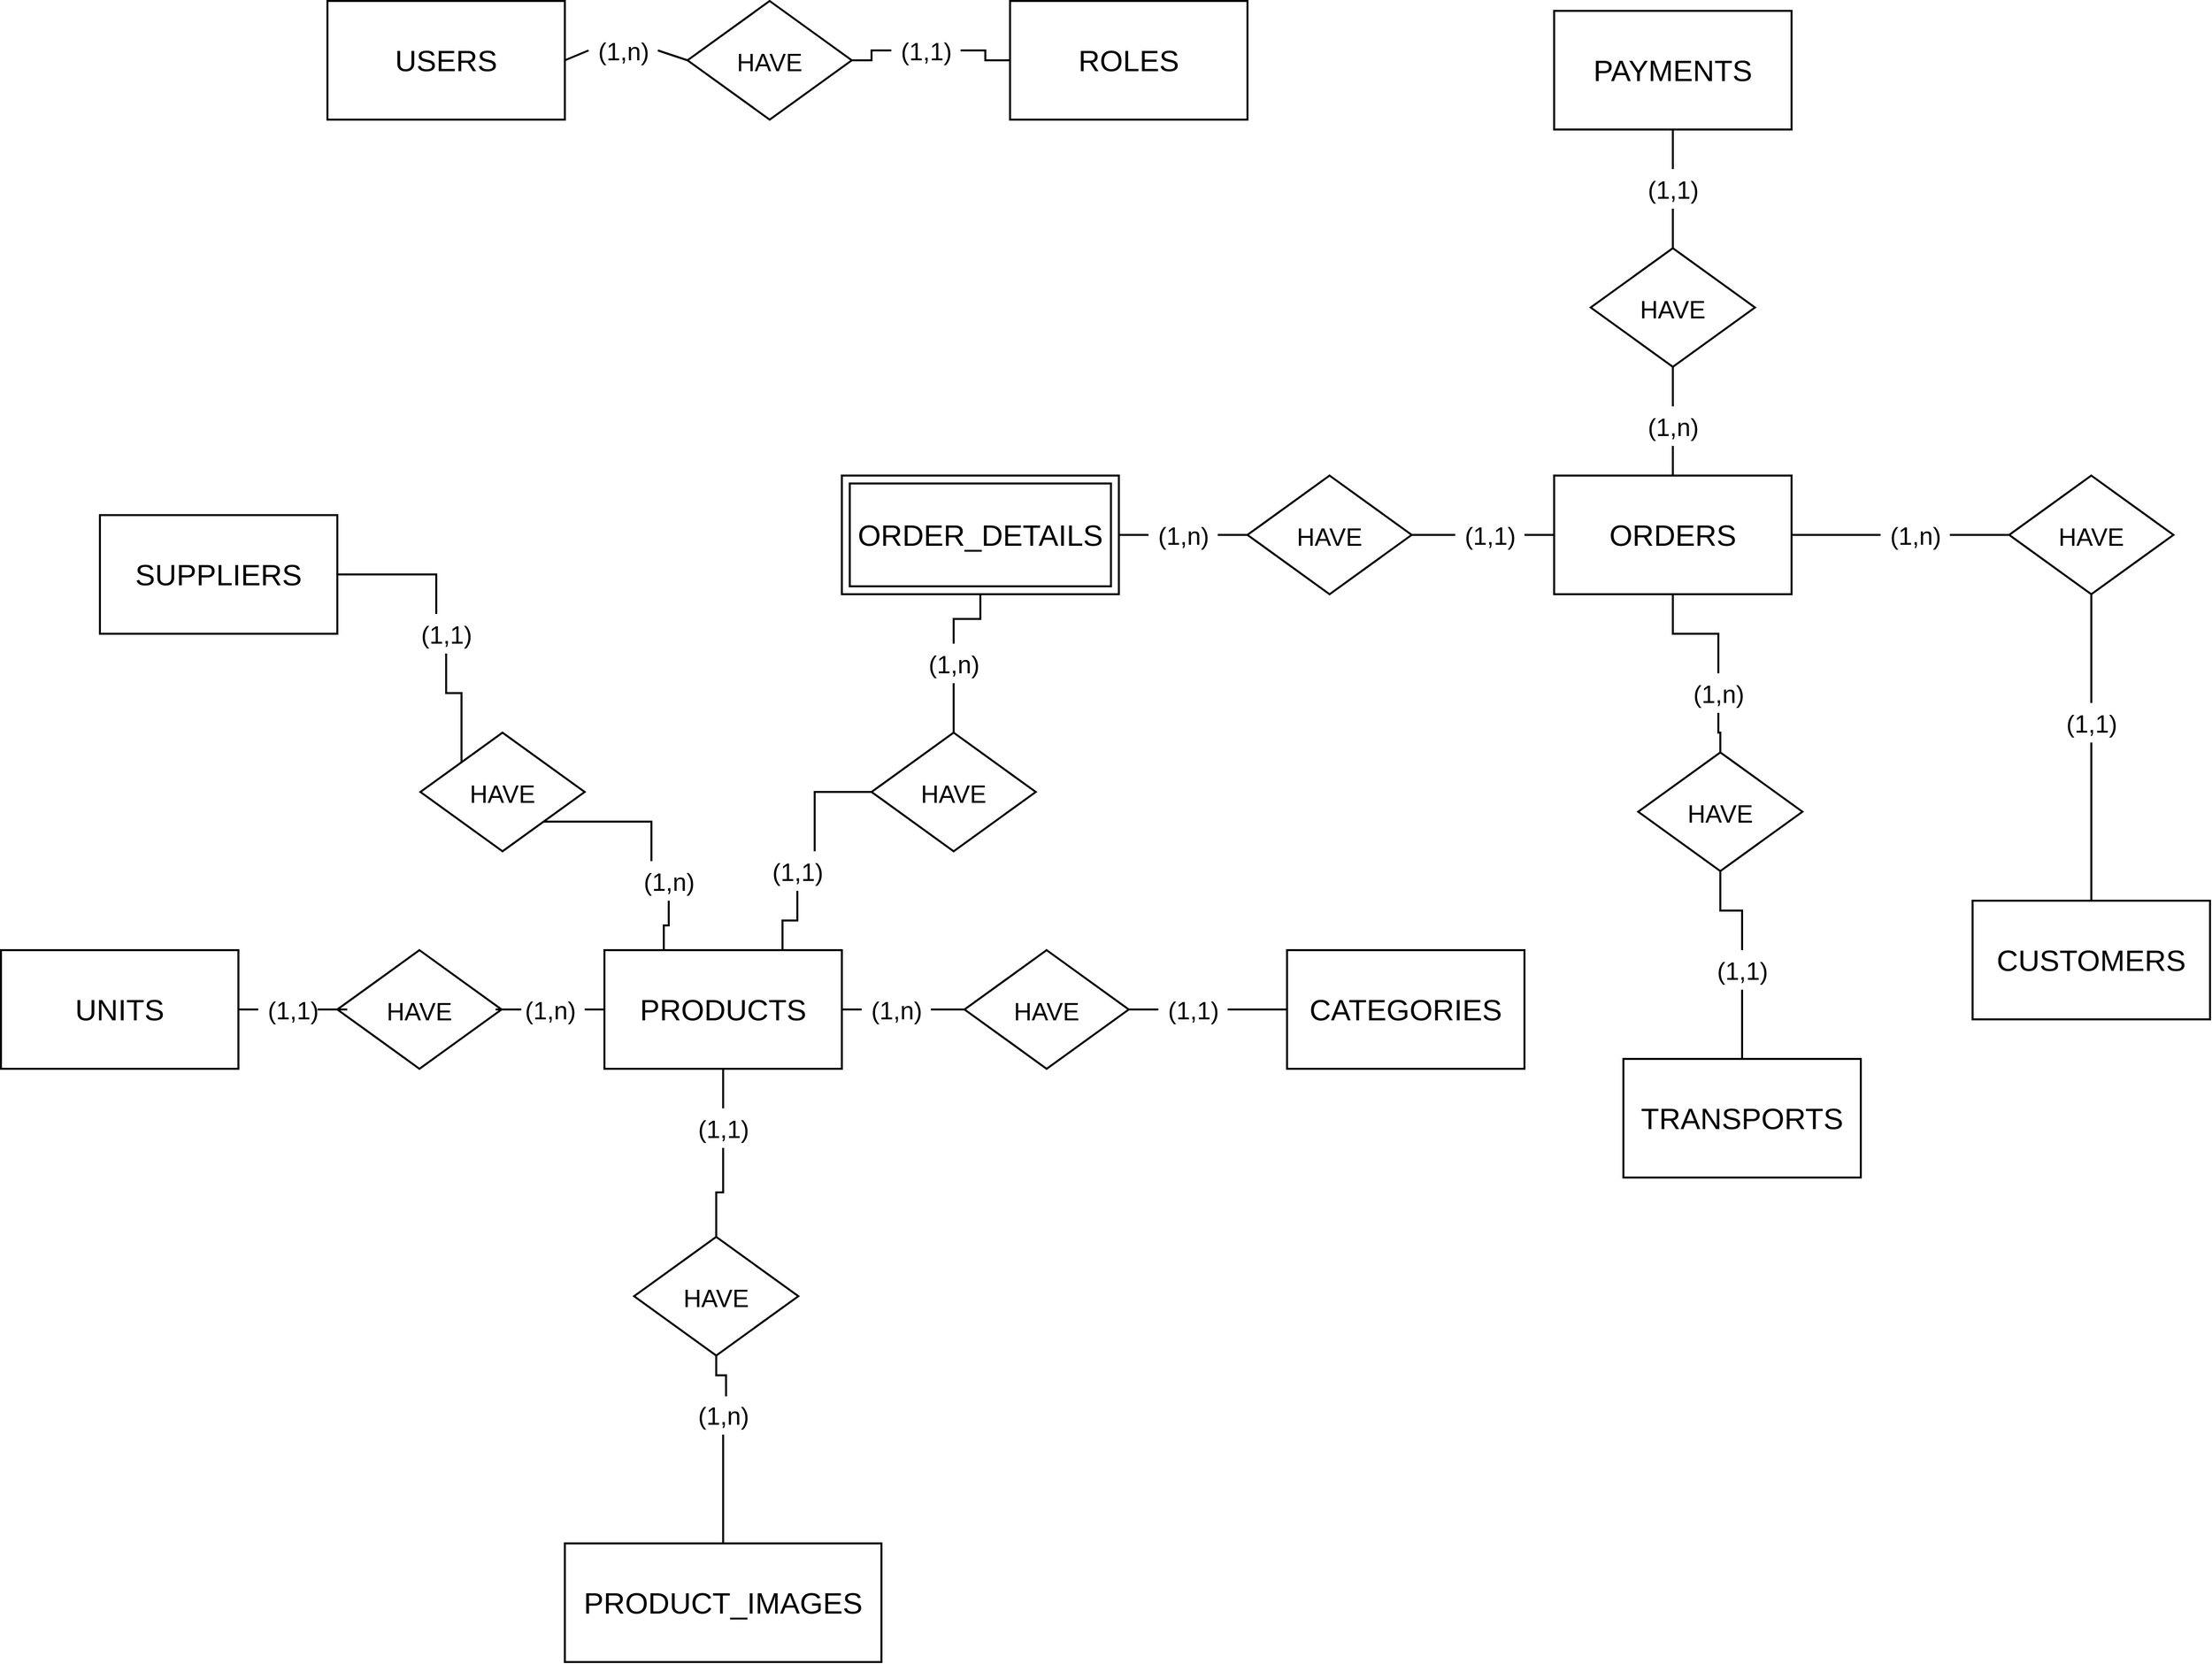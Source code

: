 <mxfile version="18.1.3" type="google"><diagram id="C5RBs43oDa-KdzZeNtuy" name="Page-1"><mxGraphModel grid="1" page="1" gridSize="10" guides="1" tooltips="1" connect="1" arrows="1" fold="1" pageScale="1" pageWidth="827" pageHeight="1169" math="0" shadow="0"><root><mxCell id="WIyWlLk6GJQsqaUBKTNV-0"/><mxCell id="WIyWlLk6GJQsqaUBKTNV-1" parent="WIyWlLk6GJQsqaUBKTNV-0"/><mxCell id="iuFUsvB5IGzoAzIrO7_S-29" value="&lt;font style=&quot;font-size: 30px;&quot;&gt;USERS&lt;/font&gt;" style="rounded=0;whiteSpace=wrap;html=1;strokeWidth=2;" vertex="1" parent="WIyWlLk6GJQsqaUBKTNV-1"><mxGeometry x="-130" y="400" width="240" height="120" as="geometry"/></mxCell><mxCell id="iuFUsvB5IGzoAzIrO7_S-30" value="&lt;span style=&quot;font-size: 30px;&quot;&gt;ROLES&lt;/span&gt;" style="rounded=0;whiteSpace=wrap;html=1;strokeWidth=2;" vertex="1" parent="WIyWlLk6GJQsqaUBKTNV-1"><mxGeometry x="560" y="400" width="240" height="120" as="geometry"/></mxCell><mxCell id="iuFUsvB5IGzoAzIrO7_S-32" value="&lt;span style=&quot;font-size: 30px;&quot;&gt;CATEGORIES&lt;/span&gt;" style="rounded=0;whiteSpace=wrap;html=1;strokeWidth=2;" vertex="1" parent="WIyWlLk6GJQsqaUBKTNV-1"><mxGeometry x="840" y="1360" width="240" height="120" as="geometry"/></mxCell><mxCell id="iuFUsvB5IGzoAzIrO7_S-33" value="&lt;span style=&quot;font-size: 30px;&quot;&gt;UNITS&lt;/span&gt;" style="rounded=0;whiteSpace=wrap;html=1;strokeWidth=2;" vertex="1" parent="WIyWlLk6GJQsqaUBKTNV-1"><mxGeometry x="-460" y="1360" width="240" height="120" as="geometry"/></mxCell><mxCell id="iuFUsvB5IGzoAzIrO7_S-34" value="&lt;span style=&quot;font-size: 30px;&quot;&gt;PRODUCTS&lt;/span&gt;" style="rounded=0;whiteSpace=wrap;html=1;strokeWidth=2;" vertex="1" parent="WIyWlLk6GJQsqaUBKTNV-1"><mxGeometry x="150" y="1360" width="240" height="120" as="geometry"/></mxCell><mxCell id="iuFUsvB5IGzoAzIrO7_S-74" style="edgeStyle=orthogonalEdgeStyle;rounded=0;orthogonalLoop=1;jettySize=auto;html=1;fontSize=25;endArrow=none;endFill=0;endSize=25;strokeWidth=2;" edge="1" parent="WIyWlLk6GJQsqaUBKTNV-1" source="iuFUsvB5IGzoAzIrO7_S-35" target="iuFUsvB5IGzoAzIrO7_S-72"><mxGeometry relative="1" as="geometry"/></mxCell><mxCell id="iuFUsvB5IGzoAzIrO7_S-35" value="&lt;span style=&quot;font-size: 30px;&quot;&gt;PRODUCT_IMAGES&lt;/span&gt;" style="rounded=0;whiteSpace=wrap;html=1;strokeWidth=2;" vertex="1" parent="WIyWlLk6GJQsqaUBKTNV-1"><mxGeometry x="110" y="1960" width="320" height="120" as="geometry"/></mxCell><mxCell id="iuFUsvB5IGzoAzIrO7_S-36" value="&lt;span style=&quot;font-size: 30px;&quot;&gt;CUSTOMERS&lt;/span&gt;" style="rounded=0;whiteSpace=wrap;html=1;strokeWidth=2;" vertex="1" parent="WIyWlLk6GJQsqaUBKTNV-1"><mxGeometry x="1533" y="1310" width="240" height="120" as="geometry"/></mxCell><mxCell id="iuFUsvB5IGzoAzIrO7_S-37" value="&lt;span style=&quot;font-size: 30px;&quot;&gt;TRANSPORTS&lt;/span&gt;" style="rounded=0;whiteSpace=wrap;html=1;strokeWidth=2;" vertex="1" parent="WIyWlLk6GJQsqaUBKTNV-1"><mxGeometry x="1180" y="1470" width="240" height="120" as="geometry"/></mxCell><mxCell id="iuFUsvB5IGzoAzIrO7_S-85" style="edgeStyle=orthogonalEdgeStyle;rounded=0;orthogonalLoop=1;jettySize=auto;html=1;entryX=0;entryY=0;entryDx=0;entryDy=0;fontSize=25;endArrow=none;endFill=0;endSize=25;strokeWidth=2;startArrow=none;" edge="1" parent="WIyWlLk6GJQsqaUBKTNV-1" source="iuFUsvB5IGzoAzIrO7_S-88" target="iuFUsvB5IGzoAzIrO7_S-83"><mxGeometry relative="1" as="geometry"/></mxCell><mxCell id="iuFUsvB5IGzoAzIrO7_S-38" value="&lt;span style=&quot;font-size: 30px;&quot;&gt;SUPPLIERS&lt;/span&gt;" style="rounded=0;whiteSpace=wrap;html=1;strokeWidth=2;" vertex="1" parent="WIyWlLk6GJQsqaUBKTNV-1"><mxGeometry x="-360" y="920" width="240" height="120" as="geometry"/></mxCell><mxCell id="iuFUsvB5IGzoAzIrO7_S-39" value="&lt;span style=&quot;font-size: 30px;&quot;&gt;PAYMENTS&lt;/span&gt;" style="rounded=0;whiteSpace=wrap;html=1;strokeWidth=2;" vertex="1" parent="WIyWlLk6GJQsqaUBKTNV-1"><mxGeometry x="1110" y="410" width="240" height="120" as="geometry"/></mxCell><mxCell id="iuFUsvB5IGzoAzIrO7_S-127" style="edgeStyle=orthogonalEdgeStyle;rounded=0;orthogonalLoop=1;jettySize=auto;html=1;entryX=0.5;entryY=0;entryDx=0;entryDy=0;fontSize=25;endArrow=none;endFill=0;endSize=25;strokeWidth=2;startArrow=none;" edge="1" parent="WIyWlLk6GJQsqaUBKTNV-1" source="iuFUsvB5IGzoAzIrO7_S-129" target="iuFUsvB5IGzoAzIrO7_S-126"><mxGeometry relative="1" as="geometry"/></mxCell><mxCell id="iuFUsvB5IGzoAzIrO7_S-40" value="&lt;span style=&quot;font-size: 30px;&quot;&gt;ORDERS&lt;/span&gt;" style="rounded=0;whiteSpace=wrap;html=1;strokeWidth=2;" vertex="1" parent="WIyWlLk6GJQsqaUBKTNV-1"><mxGeometry x="1110" y="880" width="240" height="120" as="geometry"/></mxCell><mxCell id="iuFUsvB5IGzoAzIrO7_S-45" style="edgeStyle=orthogonalEdgeStyle;rounded=0;orthogonalLoop=1;jettySize=auto;html=1;entryX=0;entryY=0.5;entryDx=0;entryDy=0;fontSize=25;strokeWidth=2;endArrow=none;endFill=0;startArrow=none;" edge="1" parent="WIyWlLk6GJQsqaUBKTNV-1" source="iuFUsvB5IGzoAzIrO7_S-47" target="iuFUsvB5IGzoAzIrO7_S-30"><mxGeometry relative="1" as="geometry"/></mxCell><mxCell id="iuFUsvB5IGzoAzIrO7_S-42" value="&lt;font style=&quot;font-size: 25px;&quot;&gt;HAVE&lt;/font&gt;" style="rhombus;whiteSpace=wrap;html=1;fontSize=30;strokeWidth=2;" vertex="1" parent="WIyWlLk6GJQsqaUBKTNV-1"><mxGeometry x="234" y="400" width="166" height="120" as="geometry"/></mxCell><mxCell id="iuFUsvB5IGzoAzIrO7_S-43" value="" style="endArrow=none;html=1;rounded=0;fontSize=25;exitX=1;exitY=0.5;exitDx=0;exitDy=0;entryX=0;entryY=0.5;entryDx=0;entryDy=0;strokeWidth=2;startArrow=none;" edge="1" parent="WIyWlLk6GJQsqaUBKTNV-1" source="iuFUsvB5IGzoAzIrO7_S-44" target="iuFUsvB5IGzoAzIrO7_S-42"><mxGeometry width="50" height="50" relative="1" as="geometry"><mxPoint x="90" y="710" as="sourcePoint"/><mxPoint x="140" y="660" as="targetPoint"/></mxGeometry></mxCell><mxCell id="iuFUsvB5IGzoAzIrO7_S-53" style="edgeStyle=orthogonalEdgeStyle;rounded=0;orthogonalLoop=1;jettySize=auto;html=1;entryX=0;entryY=0.5;entryDx=0;entryDy=0;fontSize=25;endArrow=none;endFill=0;endSize=25;strokeWidth=2;startArrow=none;" edge="1" parent="WIyWlLk6GJQsqaUBKTNV-1" source="iuFUsvB5IGzoAzIrO7_S-52" target="iuFUsvB5IGzoAzIrO7_S-32"><mxGeometry relative="1" as="geometry"/></mxCell><mxCell id="iuFUsvB5IGzoAzIrO7_S-49" value="&lt;font style=&quot;font-size: 25px;&quot;&gt;HAVE&lt;/font&gt;" style="rhombus;whiteSpace=wrap;html=1;fontSize=30;strokeWidth=2;" vertex="1" parent="WIyWlLk6GJQsqaUBKTNV-1"><mxGeometry x="514" y="1360" width="166" height="120" as="geometry"/></mxCell><mxCell id="iuFUsvB5IGzoAzIrO7_S-50" value="" style="endArrow=none;html=1;rounded=0;fontSize=25;exitX=1;exitY=0.5;exitDx=0;exitDy=0;entryX=0;entryY=0.5;entryDx=0;entryDy=0;strokeWidth=2;startArrow=none;" edge="1" parent="WIyWlLk6GJQsqaUBKTNV-1" source="iuFUsvB5IGzoAzIrO7_S-51" target="iuFUsvB5IGzoAzIrO7_S-49"><mxGeometry width="50" height="50" relative="1" as="geometry"><mxPoint x="390" y="1420" as="sourcePoint"/><mxPoint x="420" y="1620" as="targetPoint"/></mxGeometry></mxCell><mxCell id="iuFUsvB5IGzoAzIrO7_S-51" value="(1,n)" style="text;html=1;align=center;verticalAlign=middle;resizable=0;points=[];autosize=1;strokeColor=none;fillColor=none;fontSize=25;strokeWidth=2;" vertex="1" parent="WIyWlLk6GJQsqaUBKTNV-1"><mxGeometry x="410" y="1400" width="70" height="40" as="geometry"/></mxCell><mxCell id="iuFUsvB5IGzoAzIrO7_S-54" value="" style="endArrow=none;html=1;rounded=0;fontSize=25;exitX=1;exitY=0.5;exitDx=0;exitDy=0;entryX=0;entryY=0.5;entryDx=0;entryDy=0;strokeWidth=2;" edge="1" parent="WIyWlLk6GJQsqaUBKTNV-1" source="iuFUsvB5IGzoAzIrO7_S-34" target="iuFUsvB5IGzoAzIrO7_S-51"><mxGeometry width="50" height="50" relative="1" as="geometry"><mxPoint x="390" y="1420" as="sourcePoint"/><mxPoint x="514" y="1420" as="targetPoint"/></mxGeometry></mxCell><mxCell id="iuFUsvB5IGzoAzIrO7_S-52" value="(1,1)" style="text;html=1;align=center;verticalAlign=middle;resizable=0;points=[];autosize=1;strokeColor=none;fillColor=none;fontSize=25;strokeWidth=2;" vertex="1" parent="WIyWlLk6GJQsqaUBKTNV-1"><mxGeometry x="710" y="1400" width="70" height="40" as="geometry"/></mxCell><mxCell id="iuFUsvB5IGzoAzIrO7_S-55" value="" style="edgeStyle=orthogonalEdgeStyle;rounded=0;orthogonalLoop=1;jettySize=auto;html=1;entryX=0;entryY=0.5;entryDx=0;entryDy=0;fontSize=25;endArrow=none;endFill=0;endSize=25;strokeWidth=2;" edge="1" parent="WIyWlLk6GJQsqaUBKTNV-1" source="iuFUsvB5IGzoAzIrO7_S-49" target="iuFUsvB5IGzoAzIrO7_S-52"><mxGeometry relative="1" as="geometry"><mxPoint x="680" y="1420" as="sourcePoint"/><mxPoint x="840" y="1420" as="targetPoint"/></mxGeometry></mxCell><mxCell id="iuFUsvB5IGzoAzIrO7_S-47" value="(1,1)" style="text;html=1;align=center;verticalAlign=middle;resizable=0;points=[];autosize=1;strokeColor=none;fillColor=none;fontSize=25;strokeWidth=2;" vertex="1" parent="WIyWlLk6GJQsqaUBKTNV-1"><mxGeometry x="440" y="430" width="70" height="40" as="geometry"/></mxCell><mxCell id="iuFUsvB5IGzoAzIrO7_S-56" value="" style="edgeStyle=orthogonalEdgeStyle;rounded=0;orthogonalLoop=1;jettySize=auto;html=1;entryX=0;entryY=0.5;entryDx=0;entryDy=0;fontSize=25;strokeWidth=2;endArrow=none;endFill=0;" edge="1" parent="WIyWlLk6GJQsqaUBKTNV-1" source="iuFUsvB5IGzoAzIrO7_S-42" target="iuFUsvB5IGzoAzIrO7_S-47"><mxGeometry relative="1" as="geometry"><mxPoint x="400" y="460" as="sourcePoint"/><mxPoint x="560" y="460" as="targetPoint"/></mxGeometry></mxCell><mxCell id="iuFUsvB5IGzoAzIrO7_S-44" value="(1,n)" style="text;html=1;align=center;verticalAlign=middle;resizable=0;points=[];autosize=1;strokeColor=none;fillColor=none;fontSize=25;strokeWidth=2;" vertex="1" parent="WIyWlLk6GJQsqaUBKTNV-1"><mxGeometry x="134" y="430" width="70" height="40" as="geometry"/></mxCell><mxCell id="iuFUsvB5IGzoAzIrO7_S-57" value="" style="endArrow=none;html=1;rounded=0;fontSize=25;exitX=1;exitY=0.5;exitDx=0;exitDy=0;entryX=0;entryY=0.5;entryDx=0;entryDy=0;strokeWidth=2;" edge="1" parent="WIyWlLk6GJQsqaUBKTNV-1" source="iuFUsvB5IGzoAzIrO7_S-29" target="iuFUsvB5IGzoAzIrO7_S-44"><mxGeometry width="50" height="50" relative="1" as="geometry"><mxPoint x="110" y="460" as="sourcePoint"/><mxPoint x="234" y="460" as="targetPoint"/></mxGeometry></mxCell><mxCell id="iuFUsvB5IGzoAzIrO7_S-59" style="edgeStyle=orthogonalEdgeStyle;rounded=0;orthogonalLoop=1;jettySize=auto;html=1;entryX=0.5;entryY=1;entryDx=0;entryDy=0;fontSize=25;endArrow=none;endFill=0;endSize=25;strokeWidth=2;startArrow=none;" edge="1" parent="WIyWlLk6GJQsqaUBKTNV-1" source="iuFUsvB5IGzoAzIrO7_S-68" target="iuFUsvB5IGzoAzIrO7_S-34"><mxGeometry relative="1" as="geometry"/></mxCell><mxCell id="iuFUsvB5IGzoAzIrO7_S-75" style="edgeStyle=orthogonalEdgeStyle;rounded=0;orthogonalLoop=1;jettySize=auto;html=1;entryX=0.542;entryY=0.032;entryDx=0;entryDy=0;entryPerimeter=0;fontSize=25;endArrow=none;endFill=0;endSize=25;strokeWidth=2;" edge="1" parent="WIyWlLk6GJQsqaUBKTNV-1" source="iuFUsvB5IGzoAzIrO7_S-58" target="iuFUsvB5IGzoAzIrO7_S-72"><mxGeometry relative="1" as="geometry"/></mxCell><mxCell id="iuFUsvB5IGzoAzIrO7_S-58" value="&lt;font style=&quot;font-size: 25px;&quot;&gt;HAVE&lt;/font&gt;" style="rhombus;whiteSpace=wrap;html=1;fontSize=30;strokeWidth=2;" vertex="1" parent="WIyWlLk6GJQsqaUBKTNV-1"><mxGeometry x="180" y="1650" width="166" height="120" as="geometry"/></mxCell><mxCell id="iuFUsvB5IGzoAzIrO7_S-68" value="(1,1)" style="text;html=1;align=center;verticalAlign=middle;resizable=0;points=[];autosize=1;strokeColor=none;fillColor=none;fontSize=25;strokeWidth=2;" vertex="1" parent="WIyWlLk6GJQsqaUBKTNV-1"><mxGeometry x="235" y="1520" width="70" height="40" as="geometry"/></mxCell><mxCell id="iuFUsvB5IGzoAzIrO7_S-69" value="" style="edgeStyle=orthogonalEdgeStyle;rounded=0;orthogonalLoop=1;jettySize=auto;html=1;entryX=0.5;entryY=1;entryDx=0;entryDy=0;fontSize=25;endArrow=none;endFill=0;endSize=25;strokeWidth=2;" edge="1" parent="WIyWlLk6GJQsqaUBKTNV-1" source="iuFUsvB5IGzoAzIrO7_S-58" target="iuFUsvB5IGzoAzIrO7_S-68"><mxGeometry relative="1" as="geometry"><mxPoint x="270" y="1580" as="sourcePoint"/><mxPoint x="270" y="1480" as="targetPoint"/></mxGeometry></mxCell><mxCell id="iuFUsvB5IGzoAzIrO7_S-72" value="(1,n)" style="text;html=1;align=center;verticalAlign=middle;resizable=0;points=[];autosize=1;strokeColor=none;fillColor=none;fontSize=25;strokeWidth=2;" vertex="1" parent="WIyWlLk6GJQsqaUBKTNV-1"><mxGeometry x="235" y="1810" width="70" height="40" as="geometry"/></mxCell><mxCell id="iuFUsvB5IGzoAzIrO7_S-76" value="&lt;font style=&quot;font-size: 25px;&quot;&gt;HAVE&lt;/font&gt;" style="rhombus;whiteSpace=wrap;html=1;fontSize=30;strokeWidth=2;" vertex="1" parent="WIyWlLk6GJQsqaUBKTNV-1"><mxGeometry x="-120" y="1360" width="166" height="120" as="geometry"/></mxCell><mxCell id="iuFUsvB5IGzoAzIrO7_S-81" value="" style="edgeStyle=orthogonalEdgeStyle;rounded=0;orthogonalLoop=1;jettySize=auto;html=1;fontSize=25;endArrow=none;endFill=0;endSize=25;strokeWidth=2;" edge="1" parent="WIyWlLk6GJQsqaUBKTNV-1" source="iuFUsvB5IGzoAzIrO7_S-77" target="iuFUsvB5IGzoAzIrO7_S-76"><mxGeometry relative="1" as="geometry"/></mxCell><mxCell id="iuFUsvB5IGzoAzIrO7_S-82" value="" style="edgeStyle=orthogonalEdgeStyle;rounded=0;orthogonalLoop=1;jettySize=auto;html=1;fontSize=25;endArrow=none;endFill=0;endSize=25;strokeWidth=2;" edge="1" parent="WIyWlLk6GJQsqaUBKTNV-1" source="iuFUsvB5IGzoAzIrO7_S-77" target="iuFUsvB5IGzoAzIrO7_S-33"><mxGeometry relative="1" as="geometry"/></mxCell><mxCell id="iuFUsvB5IGzoAzIrO7_S-77" value="(1,1)" style="text;html=1;align=center;verticalAlign=middle;resizable=0;points=[];autosize=1;strokeColor=none;fillColor=none;fontSize=25;strokeWidth=2;" vertex="1" parent="WIyWlLk6GJQsqaUBKTNV-1"><mxGeometry x="-200" y="1400" width="70" height="40" as="geometry"/></mxCell><mxCell id="iuFUsvB5IGzoAzIrO7_S-79" value="" style="edgeStyle=orthogonalEdgeStyle;rounded=0;orthogonalLoop=1;jettySize=auto;html=1;fontSize=25;endArrow=none;endFill=0;endSize=25;strokeWidth=2;" edge="1" parent="WIyWlLk6GJQsqaUBKTNV-1" source="iuFUsvB5IGzoAzIrO7_S-78" target="iuFUsvB5IGzoAzIrO7_S-34"><mxGeometry relative="1" as="geometry"/></mxCell><mxCell id="iuFUsvB5IGzoAzIrO7_S-80" value="" style="edgeStyle=orthogonalEdgeStyle;rounded=0;orthogonalLoop=1;jettySize=auto;html=1;fontSize=25;endArrow=none;endFill=0;endSize=25;strokeWidth=2;" edge="1" parent="WIyWlLk6GJQsqaUBKTNV-1" source="iuFUsvB5IGzoAzIrO7_S-78" target="iuFUsvB5IGzoAzIrO7_S-76"><mxGeometry relative="1" as="geometry"/></mxCell><mxCell id="iuFUsvB5IGzoAzIrO7_S-78" value="(1,n)" style="text;html=1;align=center;verticalAlign=middle;resizable=0;points=[];autosize=1;strokeColor=none;fillColor=none;fontSize=25;strokeWidth=2;" vertex="1" parent="WIyWlLk6GJQsqaUBKTNV-1"><mxGeometry x="60" y="1400" width="70" height="40" as="geometry"/></mxCell><mxCell id="iuFUsvB5IGzoAzIrO7_S-84" style="edgeStyle=orthogonalEdgeStyle;rounded=0;orthogonalLoop=1;jettySize=auto;html=1;entryX=0.25;entryY=0;entryDx=0;entryDy=0;fontSize=25;endArrow=none;endFill=0;endSize=25;strokeWidth=2;startArrow=none;" edge="1" parent="WIyWlLk6GJQsqaUBKTNV-1" source="iuFUsvB5IGzoAzIrO7_S-86" target="iuFUsvB5IGzoAzIrO7_S-34"><mxGeometry relative="1" as="geometry"/></mxCell><mxCell id="iuFUsvB5IGzoAzIrO7_S-83" value="&lt;font style=&quot;font-size: 25px;&quot;&gt;HAVE&lt;/font&gt;" style="rhombus;whiteSpace=wrap;html=1;fontSize=30;strokeWidth=2;" vertex="1" parent="WIyWlLk6GJQsqaUBKTNV-1"><mxGeometry x="-36" y="1140" width="166" height="120" as="geometry"/></mxCell><mxCell id="iuFUsvB5IGzoAzIrO7_S-86" value="(1,n)" style="text;html=1;align=center;verticalAlign=middle;resizable=0;points=[];autosize=1;strokeColor=none;fillColor=none;fontSize=25;strokeWidth=2;" vertex="1" parent="WIyWlLk6GJQsqaUBKTNV-1"><mxGeometry x="180" y="1270" width="70" height="40" as="geometry"/></mxCell><mxCell id="iuFUsvB5IGzoAzIrO7_S-87" value="" style="edgeStyle=orthogonalEdgeStyle;rounded=0;orthogonalLoop=1;jettySize=auto;html=1;exitX=1;exitY=1;exitDx=0;exitDy=0;entryX=0.25;entryY=0;entryDx=0;entryDy=0;fontSize=25;endArrow=none;endFill=0;endSize=25;strokeWidth=2;" edge="1" parent="WIyWlLk6GJQsqaUBKTNV-1" source="iuFUsvB5IGzoAzIrO7_S-83" target="iuFUsvB5IGzoAzIrO7_S-86"><mxGeometry relative="1" as="geometry"><mxPoint x="88.5" y="1230" as="sourcePoint"/><mxPoint x="210" y="1360" as="targetPoint"/></mxGeometry></mxCell><mxCell id="iuFUsvB5IGzoAzIrO7_S-88" value="(1,1)" style="text;html=1;align=center;verticalAlign=middle;resizable=0;points=[];autosize=1;strokeColor=none;fillColor=none;fontSize=25;strokeWidth=2;" vertex="1" parent="WIyWlLk6GJQsqaUBKTNV-1"><mxGeometry x="-45" y="1020" width="70" height="40" as="geometry"/></mxCell><mxCell id="iuFUsvB5IGzoAzIrO7_S-89" value="" style="edgeStyle=orthogonalEdgeStyle;rounded=0;orthogonalLoop=1;jettySize=auto;html=1;fontSize=25;endArrow=none;endFill=0;endSize=25;strokeWidth=2;" edge="1" parent="WIyWlLk6GJQsqaUBKTNV-1" source="iuFUsvB5IGzoAzIrO7_S-38" target="iuFUsvB5IGzoAzIrO7_S-88"><mxGeometry relative="1" as="geometry"><mxPoint x="-120" y="980.0" as="sourcePoint"/><mxPoint x="5.5" y="1170.0" as="targetPoint"/><Array as="points"><mxPoint x="-20" y="980"/></Array></mxGeometry></mxCell><mxCell id="iuFUsvB5IGzoAzIrO7_S-92" value="&lt;span style=&quot;font-size: 30px;&quot;&gt;ORDER_DETAILS&lt;/span&gt;" style="shape=ext;double=1;rounded=0;whiteSpace=wrap;html=1;glass=0;sketch=0;fontSize=25;strokeColor=default;strokeWidth=2;fillColor=default;gradientColor=none;perimeterSpacing=0;shadow=0;margin=5;" vertex="1" parent="WIyWlLk6GJQsqaUBKTNV-1"><mxGeometry x="390" y="880" width="280" height="120" as="geometry"/></mxCell><mxCell id="iuFUsvB5IGzoAzIrO7_S-97" value="" style="edgeStyle=orthogonalEdgeStyle;rounded=0;orthogonalLoop=1;jettySize=auto;html=1;fontSize=25;endArrow=none;endFill=0;endSize=25;strokeWidth=2;startArrow=none;" edge="1" parent="WIyWlLk6GJQsqaUBKTNV-1" source="iuFUsvB5IGzoAzIrO7_S-101" target="iuFUsvB5IGzoAzIrO7_S-92"><mxGeometry relative="1" as="geometry"/></mxCell><mxCell id="iuFUsvB5IGzoAzIrO7_S-98" style="edgeStyle=orthogonalEdgeStyle;rounded=0;orthogonalLoop=1;jettySize=auto;html=1;entryX=0.75;entryY=0;entryDx=0;entryDy=0;fontSize=25;endArrow=none;endFill=0;endSize=25;strokeWidth=2;startArrow=none;" edge="1" parent="WIyWlLk6GJQsqaUBKTNV-1" source="iuFUsvB5IGzoAzIrO7_S-99" target="iuFUsvB5IGzoAzIrO7_S-34"><mxGeometry relative="1" as="geometry"/></mxCell><mxCell id="iuFUsvB5IGzoAzIrO7_S-96" value="&lt;font style=&quot;font-size: 25px;&quot;&gt;HAVE&lt;/font&gt;" style="rhombus;whiteSpace=wrap;html=1;fontSize=30;strokeWidth=2;" vertex="1" parent="WIyWlLk6GJQsqaUBKTNV-1"><mxGeometry x="420" y="1140" width="166" height="120" as="geometry"/></mxCell><mxCell id="iuFUsvB5IGzoAzIrO7_S-99" value="(1,1)" style="text;html=1;align=center;verticalAlign=middle;resizable=0;points=[];autosize=1;strokeColor=none;fillColor=none;fontSize=25;strokeWidth=2;" vertex="1" parent="WIyWlLk6GJQsqaUBKTNV-1"><mxGeometry x="310" y="1260" width="70" height="40" as="geometry"/></mxCell><mxCell id="iuFUsvB5IGzoAzIrO7_S-100" value="" style="edgeStyle=orthogonalEdgeStyle;rounded=0;orthogonalLoop=1;jettySize=auto;html=1;entryX=0.75;entryY=0;entryDx=0;entryDy=0;fontSize=25;endArrow=none;endFill=0;endSize=25;strokeWidth=2;" edge="1" parent="WIyWlLk6GJQsqaUBKTNV-1" source="iuFUsvB5IGzoAzIrO7_S-96" target="iuFUsvB5IGzoAzIrO7_S-99"><mxGeometry relative="1" as="geometry"><mxPoint x="420.0" y="1200" as="sourcePoint"/><mxPoint x="330.0" y="1360" as="targetPoint"/></mxGeometry></mxCell><mxCell id="iuFUsvB5IGzoAzIrO7_S-101" value="(1,n)" style="text;html=1;align=center;verticalAlign=middle;resizable=0;points=[];autosize=1;strokeColor=none;fillColor=none;fontSize=25;strokeWidth=2;" vertex="1" parent="WIyWlLk6GJQsqaUBKTNV-1"><mxGeometry x="468" y="1050" width="70" height="40" as="geometry"/></mxCell><mxCell id="iuFUsvB5IGzoAzIrO7_S-102" value="" style="edgeStyle=orthogonalEdgeStyle;rounded=0;orthogonalLoop=1;jettySize=auto;html=1;fontSize=25;endArrow=none;endFill=0;endSize=25;strokeWidth=2;" edge="1" parent="WIyWlLk6GJQsqaUBKTNV-1" source="iuFUsvB5IGzoAzIrO7_S-96" target="iuFUsvB5IGzoAzIrO7_S-101"><mxGeometry relative="1" as="geometry"><mxPoint x="503" y="1140" as="sourcePoint"/><mxPoint x="520.0" y="1070" as="targetPoint"/></mxGeometry></mxCell><mxCell id="iuFUsvB5IGzoAzIrO7_S-104" style="edgeStyle=orthogonalEdgeStyle;rounded=0;orthogonalLoop=1;jettySize=auto;html=1;entryX=1;entryY=0.5;entryDx=0;entryDy=0;fontSize=25;endArrow=none;endFill=0;endSize=25;strokeWidth=2;startArrow=none;" edge="1" parent="WIyWlLk6GJQsqaUBKTNV-1" source="iuFUsvB5IGzoAzIrO7_S-108" target="iuFUsvB5IGzoAzIrO7_S-92"><mxGeometry relative="1" as="geometry"/></mxCell><mxCell id="iuFUsvB5IGzoAzIrO7_S-105" style="edgeStyle=orthogonalEdgeStyle;rounded=0;orthogonalLoop=1;jettySize=auto;html=1;entryX=0;entryY=0.5;entryDx=0;entryDy=0;fontSize=25;endArrow=none;endFill=0;endSize=25;strokeWidth=2;startArrow=none;" edge="1" parent="WIyWlLk6GJQsqaUBKTNV-1" source="iuFUsvB5IGzoAzIrO7_S-106" target="iuFUsvB5IGzoAzIrO7_S-40"><mxGeometry relative="1" as="geometry"/></mxCell><mxCell id="iuFUsvB5IGzoAzIrO7_S-103" value="&lt;font style=&quot;font-size: 25px;&quot;&gt;HAVE&lt;/font&gt;" style="rhombus;whiteSpace=wrap;html=1;fontSize=30;strokeWidth=2;" vertex="1" parent="WIyWlLk6GJQsqaUBKTNV-1"><mxGeometry x="800" y="880" width="166" height="120" as="geometry"/></mxCell><mxCell id="iuFUsvB5IGzoAzIrO7_S-106" value="(1,1)" style="text;html=1;align=center;verticalAlign=middle;resizable=0;points=[];autosize=1;strokeColor=none;fillColor=none;fontSize=25;strokeWidth=2;" vertex="1" parent="WIyWlLk6GJQsqaUBKTNV-1"><mxGeometry x="1010" y="920" width="70" height="40" as="geometry"/></mxCell><mxCell id="iuFUsvB5IGzoAzIrO7_S-107" value="" style="edgeStyle=orthogonalEdgeStyle;rounded=0;orthogonalLoop=1;jettySize=auto;html=1;entryX=0;entryY=0.5;entryDx=0;entryDy=0;fontSize=25;endArrow=none;endFill=0;endSize=25;strokeWidth=2;" edge="1" parent="WIyWlLk6GJQsqaUBKTNV-1" source="iuFUsvB5IGzoAzIrO7_S-103" target="iuFUsvB5IGzoAzIrO7_S-106"><mxGeometry relative="1" as="geometry"><mxPoint x="966.0" y="940" as="sourcePoint"/><mxPoint x="1121" y="940" as="targetPoint"/></mxGeometry></mxCell><mxCell id="iuFUsvB5IGzoAzIrO7_S-108" value="(1,n)" style="text;html=1;align=center;verticalAlign=middle;resizable=0;points=[];autosize=1;strokeColor=none;fillColor=none;fontSize=25;strokeWidth=2;" vertex="1" parent="WIyWlLk6GJQsqaUBKTNV-1"><mxGeometry x="700" y="920" width="70" height="40" as="geometry"/></mxCell><mxCell id="iuFUsvB5IGzoAzIrO7_S-109" value="" style="edgeStyle=orthogonalEdgeStyle;rounded=0;orthogonalLoop=1;jettySize=auto;html=1;entryX=1;entryY=0.5;entryDx=0;entryDy=0;fontSize=25;endArrow=none;endFill=0;endSize=25;strokeWidth=2;" edge="1" parent="WIyWlLk6GJQsqaUBKTNV-1" source="iuFUsvB5IGzoAzIrO7_S-103" target="iuFUsvB5IGzoAzIrO7_S-108"><mxGeometry relative="1" as="geometry"><mxPoint x="800.0" y="940" as="sourcePoint"/><mxPoint x="670.0" y="940" as="targetPoint"/></mxGeometry></mxCell><mxCell id="iuFUsvB5IGzoAzIrO7_S-111" value="" style="edgeStyle=orthogonalEdgeStyle;rounded=0;orthogonalLoop=1;jettySize=auto;html=1;fontSize=25;endArrow=none;endFill=0;endSize=25;strokeWidth=2;startArrow=none;" edge="1" parent="WIyWlLk6GJQsqaUBKTNV-1" source="iuFUsvB5IGzoAzIrO7_S-115" target="iuFUsvB5IGzoAzIrO7_S-39"><mxGeometry relative="1" as="geometry"/></mxCell><mxCell id="iuFUsvB5IGzoAzIrO7_S-112" value="" style="edgeStyle=orthogonalEdgeStyle;rounded=0;orthogonalLoop=1;jettySize=auto;html=1;fontSize=25;endArrow=none;endFill=0;endSize=25;strokeWidth=2;startArrow=none;" edge="1" parent="WIyWlLk6GJQsqaUBKTNV-1" source="iuFUsvB5IGzoAzIrO7_S-113" target="iuFUsvB5IGzoAzIrO7_S-40"><mxGeometry relative="1" as="geometry"/></mxCell><mxCell id="iuFUsvB5IGzoAzIrO7_S-110" value="&lt;font style=&quot;font-size: 25px;&quot;&gt;HAVE&lt;/font&gt;" style="rhombus;whiteSpace=wrap;html=1;fontSize=30;strokeWidth=2;" vertex="1" parent="WIyWlLk6GJQsqaUBKTNV-1"><mxGeometry x="1147" y="650" width="166" height="120" as="geometry"/></mxCell><mxCell id="iuFUsvB5IGzoAzIrO7_S-113" value="(1,n)" style="text;html=1;align=center;verticalAlign=middle;resizable=0;points=[];autosize=1;strokeColor=none;fillColor=none;fontSize=25;strokeWidth=2;" vertex="1" parent="WIyWlLk6GJQsqaUBKTNV-1"><mxGeometry x="1195" y="810" width="70" height="40" as="geometry"/></mxCell><mxCell id="iuFUsvB5IGzoAzIrO7_S-114" value="" style="edgeStyle=orthogonalEdgeStyle;rounded=0;orthogonalLoop=1;jettySize=auto;html=1;fontSize=25;endArrow=none;endFill=0;endSize=25;strokeWidth=2;" edge="1" parent="WIyWlLk6GJQsqaUBKTNV-1" source="iuFUsvB5IGzoAzIrO7_S-110" target="iuFUsvB5IGzoAzIrO7_S-113"><mxGeometry relative="1" as="geometry"><mxPoint x="1230" y="770" as="sourcePoint"/><mxPoint x="1230" y="880" as="targetPoint"/></mxGeometry></mxCell><mxCell id="iuFUsvB5IGzoAzIrO7_S-115" value="(1,1)" style="text;html=1;align=center;verticalAlign=middle;resizable=0;points=[];autosize=1;strokeColor=none;fillColor=none;fontSize=25;strokeWidth=2;" vertex="1" parent="WIyWlLk6GJQsqaUBKTNV-1"><mxGeometry x="1195" y="570" width="70" height="40" as="geometry"/></mxCell><mxCell id="iuFUsvB5IGzoAzIrO7_S-116" value="" style="edgeStyle=orthogonalEdgeStyle;rounded=0;orthogonalLoop=1;jettySize=auto;html=1;fontSize=25;endArrow=none;endFill=0;endSize=25;strokeWidth=2;" edge="1" parent="WIyWlLk6GJQsqaUBKTNV-1" source="iuFUsvB5IGzoAzIrO7_S-110" target="iuFUsvB5IGzoAzIrO7_S-115"><mxGeometry relative="1" as="geometry"><mxPoint x="1230" y="650" as="sourcePoint"/><mxPoint x="1230" y="530" as="targetPoint"/></mxGeometry></mxCell><mxCell id="iuFUsvB5IGzoAzIrO7_S-117" value="&lt;font style=&quot;font-size: 25px;&quot;&gt;HAVE&lt;/font&gt;" style="rhombus;whiteSpace=wrap;html=1;fontSize=30;strokeWidth=2;" vertex="1" parent="WIyWlLk6GJQsqaUBKTNV-1"><mxGeometry x="1570" y="880" width="166" height="120" as="geometry"/></mxCell><mxCell id="iuFUsvB5IGzoAzIrO7_S-125" style="edgeStyle=orthogonalEdgeStyle;rounded=0;orthogonalLoop=1;jettySize=auto;html=1;entryX=0.5;entryY=0;entryDx=0;entryDy=0;fontSize=25;endArrow=none;endFill=0;endSize=25;strokeWidth=2;" edge="1" parent="WIyWlLk6GJQsqaUBKTNV-1" source="iuFUsvB5IGzoAzIrO7_S-120" target="iuFUsvB5IGzoAzIrO7_S-36"><mxGeometry relative="1" as="geometry"/></mxCell><mxCell id="iuFUsvB5IGzoAzIrO7_S-120" value="(1,1)" style="text;html=1;align=center;verticalAlign=middle;resizable=0;points=[];autosize=1;strokeColor=none;fillColor=none;fontSize=25;strokeWidth=2;" vertex="1" parent="WIyWlLk6GJQsqaUBKTNV-1"><mxGeometry x="1618" y="1110" width="70" height="40" as="geometry"/></mxCell><mxCell id="iuFUsvB5IGzoAzIrO7_S-121" value="" style="edgeStyle=orthogonalEdgeStyle;rounded=0;orthogonalLoop=1;jettySize=auto;html=1;fontSize=25;endArrow=none;endFill=0;endSize=25;strokeWidth=2;" edge="1" parent="WIyWlLk6GJQsqaUBKTNV-1" source="iuFUsvB5IGzoAzIrO7_S-117" target="iuFUsvB5IGzoAzIrO7_S-120"><mxGeometry relative="1" as="geometry"><mxPoint x="1616.0" y="940" as="sourcePoint"/><mxPoint x="1720" y="940" as="targetPoint"/></mxGeometry></mxCell><mxCell id="iuFUsvB5IGzoAzIrO7_S-124" value="" style="edgeStyle=orthogonalEdgeStyle;rounded=0;orthogonalLoop=1;jettySize=auto;html=1;fontSize=25;endArrow=none;endFill=0;endSize=25;strokeWidth=2;" edge="1" parent="WIyWlLk6GJQsqaUBKTNV-1" source="iuFUsvB5IGzoAzIrO7_S-122" target="iuFUsvB5IGzoAzIrO7_S-40"><mxGeometry relative="1" as="geometry"/></mxCell><mxCell id="iuFUsvB5IGzoAzIrO7_S-122" value="(1,n)" style="text;html=1;align=center;verticalAlign=middle;resizable=0;points=[];autosize=1;strokeColor=none;fillColor=none;fontSize=25;strokeWidth=2;" vertex="1" parent="WIyWlLk6GJQsqaUBKTNV-1"><mxGeometry x="1440" y="920" width="70" height="40" as="geometry"/></mxCell><mxCell id="iuFUsvB5IGzoAzIrO7_S-123" value="" style="edgeStyle=orthogonalEdgeStyle;rounded=0;orthogonalLoop=1;jettySize=auto;html=1;fontSize=25;endArrow=none;endFill=0;endSize=25;strokeWidth=2;" edge="1" parent="WIyWlLk6GJQsqaUBKTNV-1" source="iuFUsvB5IGzoAzIrO7_S-117" target="iuFUsvB5IGzoAzIrO7_S-122"><mxGeometry relative="1" as="geometry"><mxPoint x="1450" y="940" as="sourcePoint"/><mxPoint x="1350" y="940" as="targetPoint"/></mxGeometry></mxCell><mxCell id="iuFUsvB5IGzoAzIrO7_S-128" style="edgeStyle=orthogonalEdgeStyle;rounded=0;orthogonalLoop=1;jettySize=auto;html=1;entryX=0.5;entryY=0;entryDx=0;entryDy=0;fontSize=25;endArrow=none;endFill=0;endSize=25;strokeWidth=2;startArrow=none;" edge="1" parent="WIyWlLk6GJQsqaUBKTNV-1" source="iuFUsvB5IGzoAzIrO7_S-131" target="iuFUsvB5IGzoAzIrO7_S-37"><mxGeometry relative="1" as="geometry"/></mxCell><mxCell id="iuFUsvB5IGzoAzIrO7_S-126" value="&lt;font style=&quot;font-size: 25px;&quot;&gt;HAVE&lt;/font&gt;" style="rhombus;whiteSpace=wrap;html=1;fontSize=30;strokeWidth=2;" vertex="1" parent="WIyWlLk6GJQsqaUBKTNV-1"><mxGeometry x="1195" y="1160" width="166" height="120" as="geometry"/></mxCell><mxCell id="iuFUsvB5IGzoAzIrO7_S-129" value="(1,n)" style="text;html=1;align=center;verticalAlign=middle;resizable=0;points=[];autosize=1;strokeColor=none;fillColor=none;fontSize=25;strokeWidth=2;" vertex="1" parent="WIyWlLk6GJQsqaUBKTNV-1"><mxGeometry x="1241" y="1080" width="70" height="40" as="geometry"/></mxCell><mxCell id="iuFUsvB5IGzoAzIrO7_S-130" value="" style="edgeStyle=orthogonalEdgeStyle;rounded=0;orthogonalLoop=1;jettySize=auto;html=1;entryX=0.5;entryY=0;entryDx=0;entryDy=0;fontSize=25;endArrow=none;endFill=0;endSize=25;strokeWidth=2;" edge="1" parent="WIyWlLk6GJQsqaUBKTNV-1" source="iuFUsvB5IGzoAzIrO7_S-40" target="iuFUsvB5IGzoAzIrO7_S-129"><mxGeometry relative="1" as="geometry"><mxPoint x="1230" y="1000" as="sourcePoint"/><mxPoint x="1278" y="1160" as="targetPoint"/></mxGeometry></mxCell><mxCell id="iuFUsvB5IGzoAzIrO7_S-131" value="(1,1)" style="text;html=1;align=center;verticalAlign=middle;resizable=0;points=[];autosize=1;strokeColor=none;fillColor=none;fontSize=25;strokeWidth=2;" vertex="1" parent="WIyWlLk6GJQsqaUBKTNV-1"><mxGeometry x="1265" y="1360" width="70" height="40" as="geometry"/></mxCell><mxCell id="iuFUsvB5IGzoAzIrO7_S-132" value="" style="edgeStyle=orthogonalEdgeStyle;rounded=0;orthogonalLoop=1;jettySize=auto;html=1;entryX=0.5;entryY=0;entryDx=0;entryDy=0;fontSize=25;endArrow=none;endFill=0;endSize=25;strokeWidth=2;" edge="1" parent="WIyWlLk6GJQsqaUBKTNV-1" source="iuFUsvB5IGzoAzIrO7_S-126" target="iuFUsvB5IGzoAzIrO7_S-131"><mxGeometry relative="1" as="geometry"><mxPoint x="1278" y="1280.0" as="sourcePoint"/><mxPoint x="1300" y="1470" as="targetPoint"/></mxGeometry></mxCell></root></mxGraphModel></diagram></mxfile>